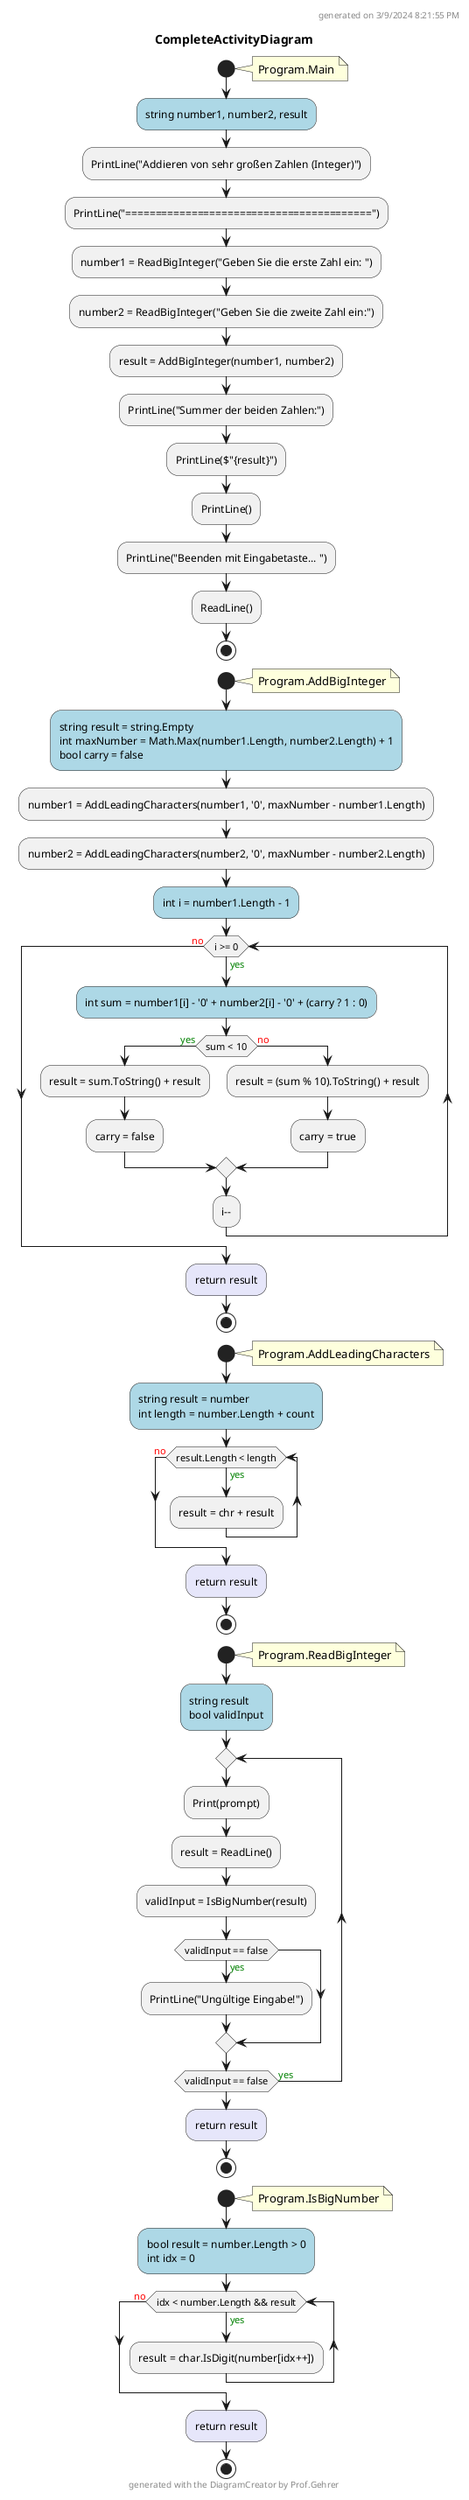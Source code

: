 @startuml CompleteActivityDiagram
header
generated on 3/9/2024 8:21:55 PM
end header
title CompleteActivityDiagram
start
note right:  Program.Main
#LightBlue:string number1, number2, result;
:PrintLine("Addieren von sehr großen Zahlen (Integer)");
:PrintLine("=========================================");
:number1 = ReadBigInteger("Geben Sie die erste Zahl ein: ");
:number2 = ReadBigInteger("Geben Sie die zweite Zahl ein:");
:result = AddBigInteger(number1, number2);
:PrintLine("Summer der beiden Zahlen:");
:PrintLine($"{result}");
:PrintLine();
:PrintLine("Beenden mit Eingabetaste... ");
:ReadLine();
footer
generated with the DiagramCreator by Prof.Gehrer
end footer
stop
start
note right:  Program.AddBigInteger
#LightBlue:string result = string.Empty
int maxNumber = Math.Max(number1.Length, number2.Length) + 1
bool carry = false;
:number1 = AddLeadingCharacters(number1, '0', maxNumber - number1.Length);
:number2 = AddLeadingCharacters(number2, '0', maxNumber - number2.Length);
#LightBlue:int i = number1.Length - 1;
while (i >= 0) is (<color:green>yes)
    #LightBlue:int sum = number1[i] - '0' + number2[i] - '0' + (carry ? 1 : 0);
    if (sum < 10) then (<color:green>yes)
        :result = sum.ToString() + result;
        :carry = false;
      else (<color:red>no)
          :result = (sum % 10).ToString() + result;
          :carry = true;
    endif
:i--;
endwhile (<color:red>no)
#Lavender:return result;
footer
generated with the DiagramCreator by Prof.Gehrer
end footer
stop
start
note right:  Program.AddLeadingCharacters
#LightBlue:string result = number
int length = number.Length + count;
while (result.Length < length) is (<color:green>yes)
    :result = chr + result;
endwhile (<color:red>no)
#Lavender:return result;
footer
generated with the DiagramCreator by Prof.Gehrer
end footer
stop
start
note right:  Program.ReadBigInteger
#LightBlue:string result
bool validInput;
repeat
    :Print(prompt);
    :result = ReadLine();
    :validInput = IsBigNumber(result);
    if (validInput == false) then (<color:green>yes)
        :PrintLine("Ungültige Eingabe!");
    endif
repeat while (validInput == false) is (<color:green>yes)
#Lavender:return result;
footer
generated with the DiagramCreator by Prof.Gehrer
end footer
stop
start
note right:  Program.IsBigNumber
#LightBlue:bool result = number.Length > 0
int idx = 0;
while (idx < number.Length && result) is (<color:green>yes)
    :result = char.IsDigit(number[idx++]);
endwhile (<color:red>no)
#Lavender:return result;
footer
generated with the DiagramCreator by Prof.Gehrer
end footer
stop
footer
generated with the DiagramCreator by Prof.Gehrer
end footer
@enduml
